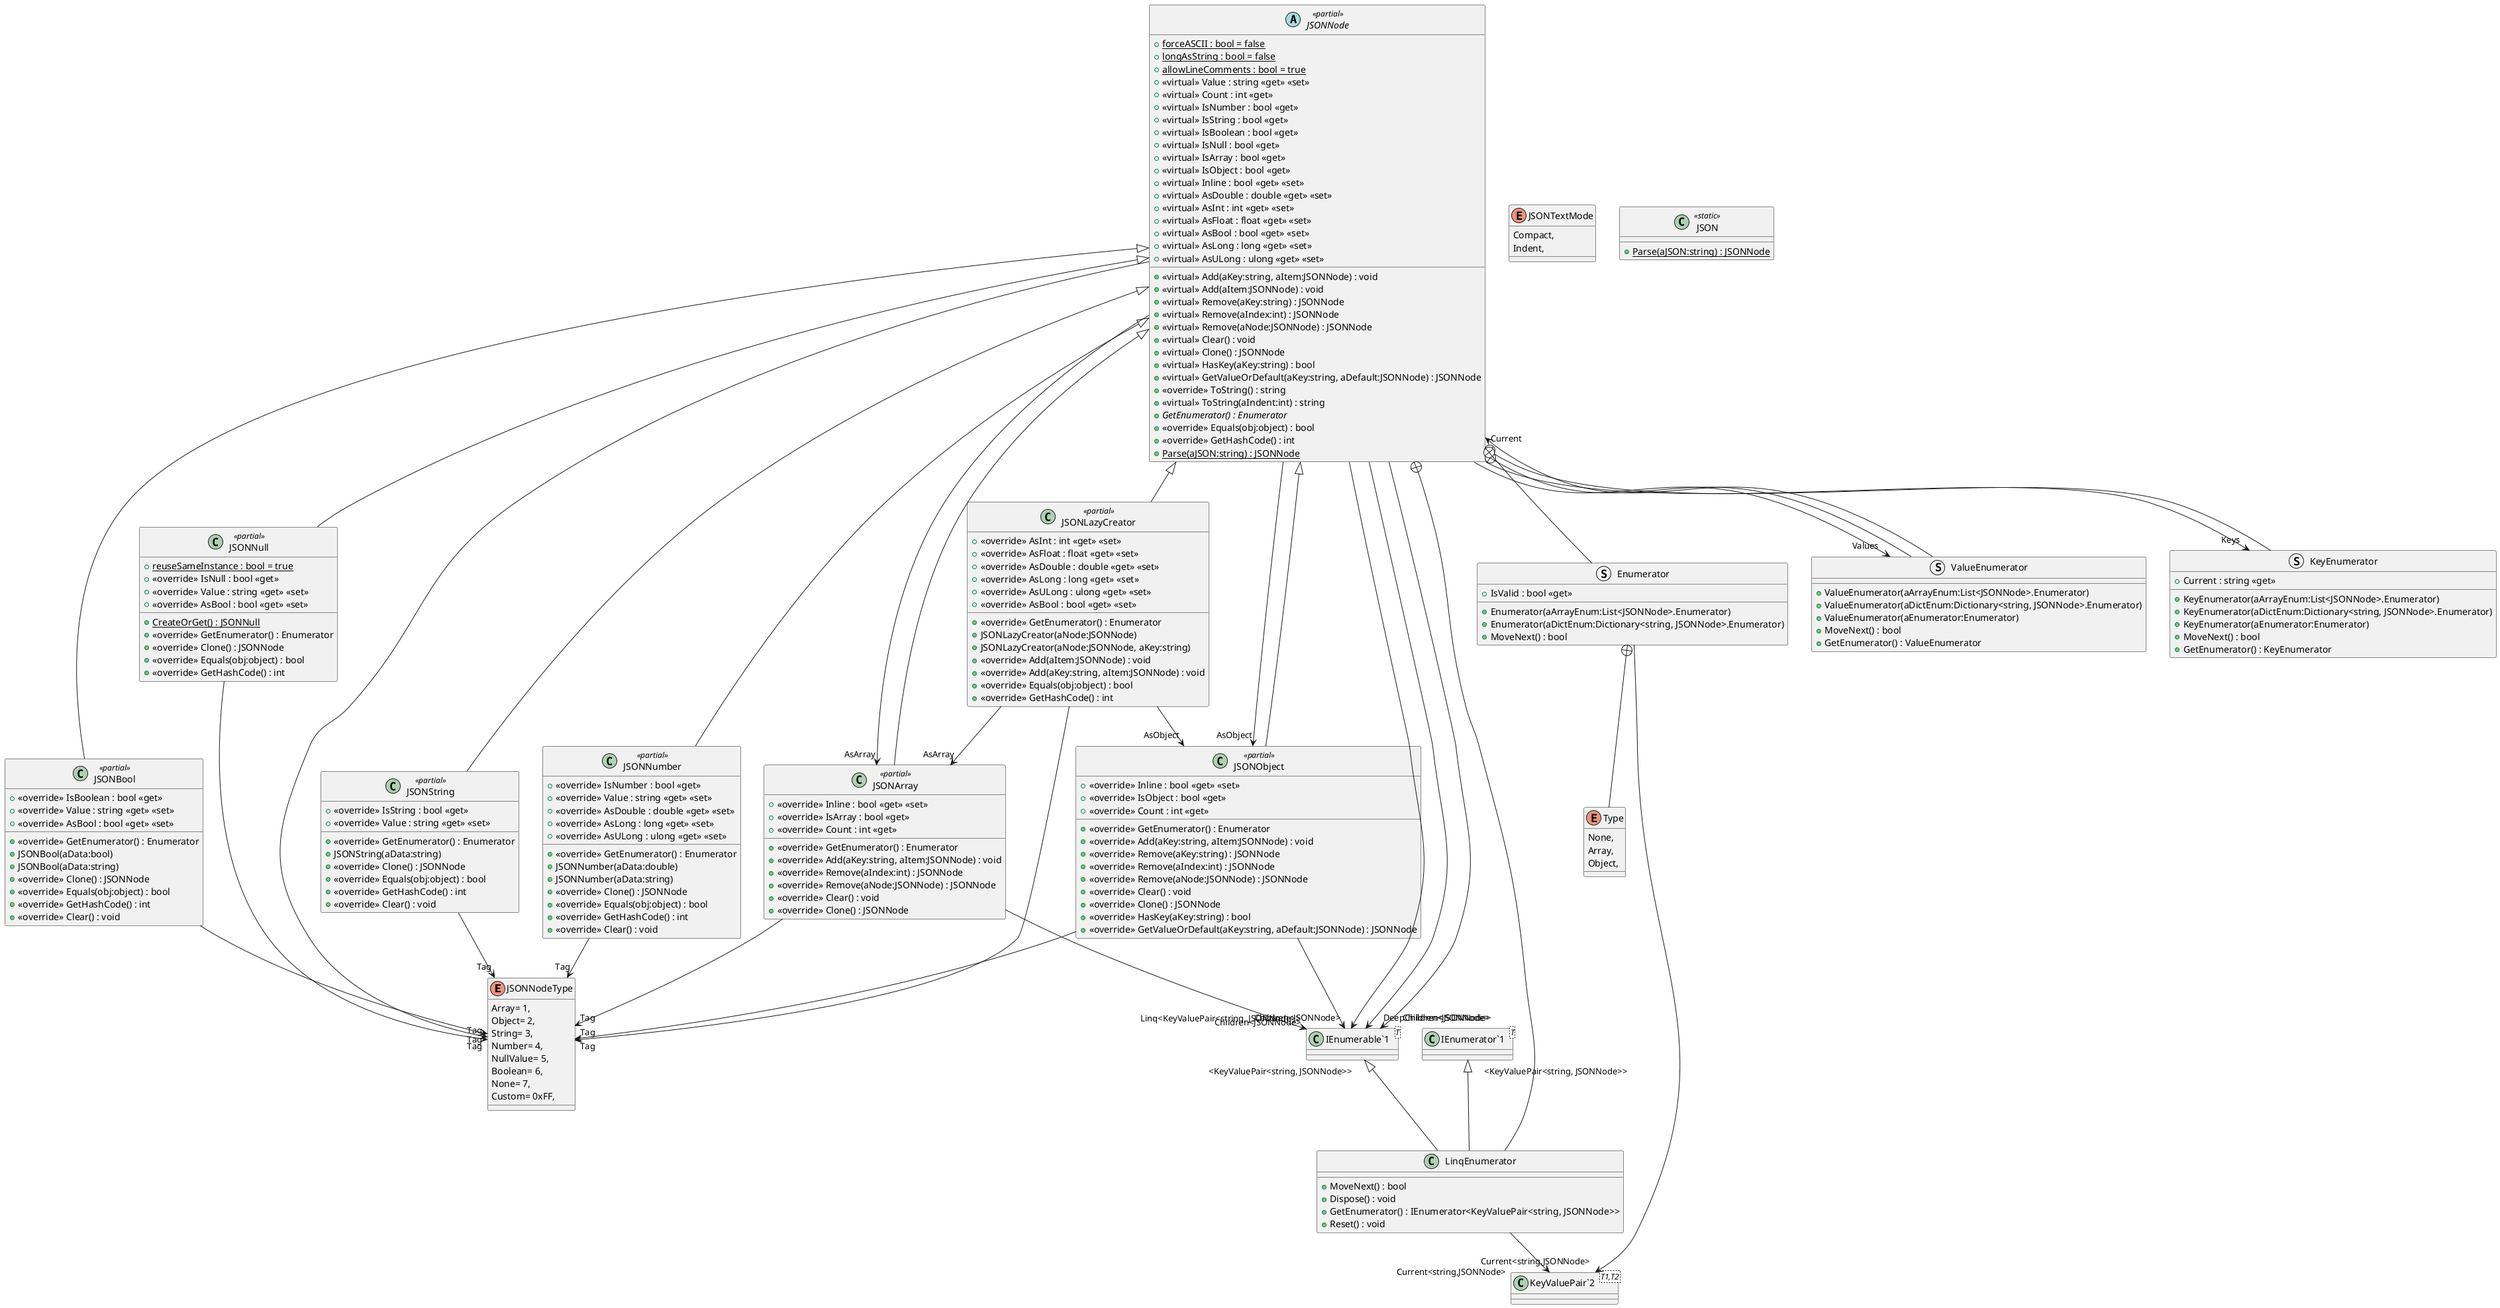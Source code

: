 @startuml
enum JSONNodeType {
    Array= 1,
    Object= 2,
    String= 3,
    Number= 4,
    NullValue= 5,
    Boolean= 6,
    None= 7,
    Custom= 0xFF,
}
enum JSONTextMode {
    Compact,
    Indent,
}
abstract class JSONNode <<partial>> {
    + {static} forceASCII : bool = false
    + {static} longAsString : bool = false
    + {static} allowLineComments : bool = true
    + <<virtual>> Value : string <<get>> <<set>>
    + <<virtual>> Count : int <<get>>
    + <<virtual>> IsNumber : bool <<get>>
    + <<virtual>> IsString : bool <<get>>
    + <<virtual>> IsBoolean : bool <<get>>
    + <<virtual>> IsNull : bool <<get>>
    + <<virtual>> IsArray : bool <<get>>
    + <<virtual>> IsObject : bool <<get>>
    + <<virtual>> Inline : bool <<get>> <<set>>
    + <<virtual>> Add(aKey:string, aItem:JSONNode) : void
    + <<virtual>> Add(aItem:JSONNode) : void
    + <<virtual>> Remove(aKey:string) : JSONNode
    + <<virtual>> Remove(aIndex:int) : JSONNode
    + <<virtual>> Remove(aNode:JSONNode) : JSONNode
    + <<virtual>> Clear() : void
    + <<virtual>> Clone() : JSONNode
    + <<virtual>> HasKey(aKey:string) : bool
    + <<virtual>> GetValueOrDefault(aKey:string, aDefault:JSONNode) : JSONNode
    + <<override>> ToString() : string
    + <<virtual>> ToString(aIndent:int) : string
    + {abstract} GetEnumerator() : Enumerator
    + <<virtual>> AsDouble : double <<get>> <<set>>
    + <<virtual>> AsInt : int <<get>> <<set>>
    + <<virtual>> AsFloat : float <<get>> <<set>>
    + <<virtual>> AsBool : bool <<get>> <<set>>
    + <<virtual>> AsLong : long <<get>> <<set>>
    + <<virtual>> AsULong : ulong <<get>> <<set>>
    + <<override>> Equals(obj:object) : bool
    + <<override>> GetHashCode() : int
    + {static} Parse(aJSON:string) : JSONNode
}
class JSONArray <<partial>> {
    + <<override>> Inline : bool <<get>> <<set>>
    + <<override>> IsArray : bool <<get>>
    + <<override>> GetEnumerator() : Enumerator
    + <<override>> Count : int <<get>>
    + <<override>> Add(aKey:string, aItem:JSONNode) : void
    + <<override>> Remove(aIndex:int) : JSONNode
    + <<override>> Remove(aNode:JSONNode) : JSONNode
    + <<override>> Clear() : void
    + <<override>> Clone() : JSONNode
}
class JSONObject <<partial>> {
    + <<override>> Inline : bool <<get>> <<set>>
    + <<override>> IsObject : bool <<get>>
    + <<override>> GetEnumerator() : Enumerator
    + <<override>> Count : int <<get>>
    + <<override>> Add(aKey:string, aItem:JSONNode) : void
    + <<override>> Remove(aKey:string) : JSONNode
    + <<override>> Remove(aIndex:int) : JSONNode
    + <<override>> Remove(aNode:JSONNode) : JSONNode
    + <<override>> Clear() : void
    + <<override>> Clone() : JSONNode
    + <<override>> HasKey(aKey:string) : bool
    + <<override>> GetValueOrDefault(aKey:string, aDefault:JSONNode) : JSONNode
}
class JSONString <<partial>> {
    + <<override>> IsString : bool <<get>>
    + <<override>> GetEnumerator() : Enumerator
    + <<override>> Value : string <<get>> <<set>>
    + JSONString(aData:string)
    + <<override>> Clone() : JSONNode
    + <<override>> Equals(obj:object) : bool
    + <<override>> GetHashCode() : int
    + <<override>> Clear() : void
}
class JSONNumber <<partial>> {
    + <<override>> IsNumber : bool <<get>>
    + <<override>> GetEnumerator() : Enumerator
    + <<override>> Value : string <<get>> <<set>>
    + <<override>> AsDouble : double <<get>> <<set>>
    + <<override>> AsLong : long <<get>> <<set>>
    + <<override>> AsULong : ulong <<get>> <<set>>
    + JSONNumber(aData:double)
    + JSONNumber(aData:string)
    + <<override>> Clone() : JSONNode
    + <<override>> Equals(obj:object) : bool
    + <<override>> GetHashCode() : int
    + <<override>> Clear() : void
}
class JSONBool <<partial>> {
    + <<override>> IsBoolean : bool <<get>>
    + <<override>> GetEnumerator() : Enumerator
    + <<override>> Value : string <<get>> <<set>>
    + <<override>> AsBool : bool <<get>> <<set>>
    + JSONBool(aData:bool)
    + JSONBool(aData:string)
    + <<override>> Clone() : JSONNode
    + <<override>> Equals(obj:object) : bool
    + <<override>> GetHashCode() : int
    + <<override>> Clear() : void
}
class JSONNull <<partial>> {
    + {static} reuseSameInstance : bool = true
    + {static} CreateOrGet() : JSONNull
    + <<override>> IsNull : bool <<get>>
    + <<override>> GetEnumerator() : Enumerator
    + <<override>> Value : string <<get>> <<set>>
    + <<override>> AsBool : bool <<get>> <<set>>
    + <<override>> Clone() : JSONNode
    + <<override>> Equals(obj:object) : bool
    + <<override>> GetHashCode() : int
}
class JSONLazyCreator <<partial>> {
    + <<override>> GetEnumerator() : Enumerator
    + JSONLazyCreator(aNode:JSONNode)
    + JSONLazyCreator(aNode:JSONNode, aKey:string)
    + <<override>> Add(aItem:JSONNode) : void
    + <<override>> Add(aKey:string, aItem:JSONNode) : void
    + <<override>> Equals(obj:object) : bool
    + <<override>> GetHashCode() : int
    + <<override>> AsInt : int <<get>> <<set>>
    + <<override>> AsFloat : float <<get>> <<set>>
    + <<override>> AsDouble : double <<get>> <<set>>
    + <<override>> AsLong : long <<get>> <<set>>
    + <<override>> AsULong : ulong <<get>> <<set>>
    + <<override>> AsBool : bool <<get>> <<set>>
}
class JSON <<static>> {
    + {static} Parse(aJSON:string) : JSONNode
}
struct Enumerator {
    + IsValid : bool <<get>>
    + Enumerator(aArrayEnum:List<JSONNode>.Enumerator)
    + Enumerator(aDictEnum:Dictionary<string, JSONNode>.Enumerator)
    + MoveNext() : bool
}
struct ValueEnumerator {
    + ValueEnumerator(aArrayEnum:List<JSONNode>.Enumerator)
    + ValueEnumerator(aDictEnum:Dictionary<string, JSONNode>.Enumerator)
    + ValueEnumerator(aEnumerator:Enumerator)
    + MoveNext() : bool
    + GetEnumerator() : ValueEnumerator
}
struct KeyEnumerator {
    + KeyEnumerator(aArrayEnum:List<JSONNode>.Enumerator)
    + KeyEnumerator(aDictEnum:Dictionary<string, JSONNode>.Enumerator)
    + KeyEnumerator(aEnumerator:Enumerator)
    + Current : string <<get>>
    + MoveNext() : bool
    + GetEnumerator() : KeyEnumerator
}
class LinqEnumerator {
    + MoveNext() : bool
    + Dispose() : void
    + GetEnumerator() : IEnumerator<KeyValuePair<string, JSONNode>>
    + Reset() : void
}
class "IEnumerable`1"<T> {
}
class "KeyValuePair`2"<T1,T2> {
}
enum Type {
    None,
    Array,
    Object,
}
class "IEnumerator`1"<T> {
}
JSONNode --> "Tag" JSONNodeType
JSONNode --> "Children<JSONNode>" "IEnumerable`1"
JSONNode --> "DeepChildren<JSONNode>" "IEnumerable`1"
JSONNode --> "Linq<KeyValuePair<string, JSONNode>>" "IEnumerable`1"
JSONNode --> "Keys" KeyEnumerator
JSONNode --> "Values" ValueEnumerator
JSONNode --> "AsArray" JSONArray
JSONNode --> "AsObject" JSONObject
JSONNode <|-- JSONArray
JSONArray --> "Tag" JSONNodeType
JSONArray --> "Children<JSONNode>" "IEnumerable`1"
JSONNode <|-- JSONObject
JSONObject --> "Tag" JSONNodeType
JSONObject --> "Children<JSONNode>" "IEnumerable`1"
JSONNode <|-- JSONString
JSONString --> "Tag" JSONNodeType
JSONNode <|-- JSONNumber
JSONNumber --> "Tag" JSONNodeType
JSONNode <|-- JSONBool
JSONBool --> "Tag" JSONNodeType
JSONNode <|-- JSONNull
JSONNull --> "Tag" JSONNodeType
JSONNode <|-- JSONLazyCreator
JSONLazyCreator --> "Tag" JSONNodeType
JSONLazyCreator --> "AsArray" JSONArray
JSONLazyCreator --> "AsObject" JSONObject
JSONNode +-- Enumerator
Enumerator --> "Current<string,JSONNode>" "KeyValuePair`2"
JSONNode +-- ValueEnumerator
ValueEnumerator --> "Current" JSONNode
JSONNode +-- KeyEnumerator
JSONNode +-- LinqEnumerator
"IEnumerator`1" "<KeyValuePair<string, JSONNode>>" <|-- LinqEnumerator
"IEnumerable`1" "<KeyValuePair<string, JSONNode>>" <|-- LinqEnumerator
LinqEnumerator --> "Current<string,JSONNode>" "KeyValuePair`2"
Enumerator +-- Type
@enduml
